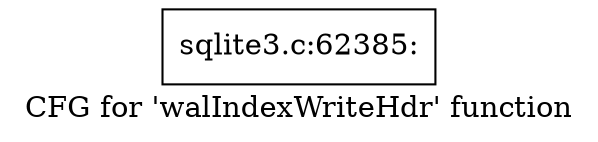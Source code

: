 digraph "CFG for 'walIndexWriteHdr' function" {
	label="CFG for 'walIndexWriteHdr' function";

	Node0x55c0f74847b0 [shape=record,label="{sqlite3.c:62385:}"];
}
